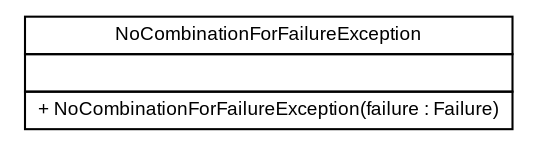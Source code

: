 #!/usr/local/bin/dot
#
# Class diagram 
# Generated by UMLGraph version 5.1 (http://www.umlgraph.org/)
#

digraph G {
	edge [fontname="arial",fontsize=10,labelfontname="arial",labelfontsize=10];
	node [fontname="arial",fontsize=10,shape=plaintext];
	nodesep=0.25;
	ranksep=0.5;
	// es.upm.dit.gsi.shanks.model.event.failiure.exception.NoCombinationForFailureException
	c1520 [label=<<table title="es.upm.dit.gsi.shanks.model.event.failiure.exception.NoCombinationForFailureException" border="0" cellborder="1" cellspacing="0" cellpadding="2" port="p" href="./NoCombinationForFailureException.html">
		<tr><td><table border="0" cellspacing="0" cellpadding="1">
<tr><td align="center" balign="center"> NoCombinationForFailureException </td></tr>
		</table></td></tr>
		<tr><td><table border="0" cellspacing="0" cellpadding="1">
<tr><td align="left" balign="left">  </td></tr>
		</table></td></tr>
		<tr><td><table border="0" cellspacing="0" cellpadding="1">
<tr><td align="left" balign="left"> + NoCombinationForFailureException(failure : Failure) </td></tr>
		</table></td></tr>
		</table>>, fontname="arial", fontcolor="black", fontsize=9.0];
}

